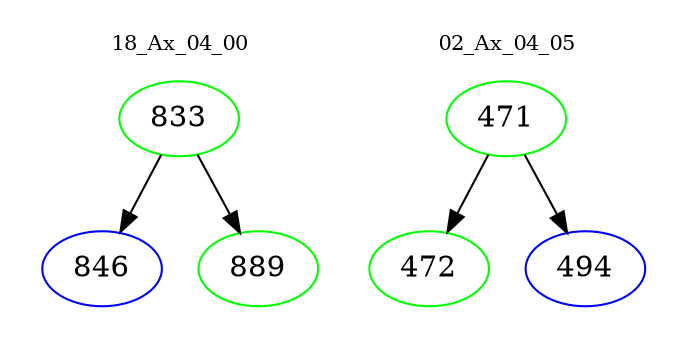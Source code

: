 digraph{
subgraph cluster_0 {
color = white
label = "18_Ax_04_00";
fontsize=10;
T0_833 [label="833", color="green"]
T0_833 -> T0_846 [color="black"]
T0_846 [label="846", color="blue"]
T0_833 -> T0_889 [color="black"]
T0_889 [label="889", color="green"]
}
subgraph cluster_1 {
color = white
label = "02_Ax_04_05";
fontsize=10;
T1_471 [label="471", color="green"]
T1_471 -> T1_472 [color="black"]
T1_472 [label="472", color="green"]
T1_471 -> T1_494 [color="black"]
T1_494 [label="494", color="blue"]
}
}

